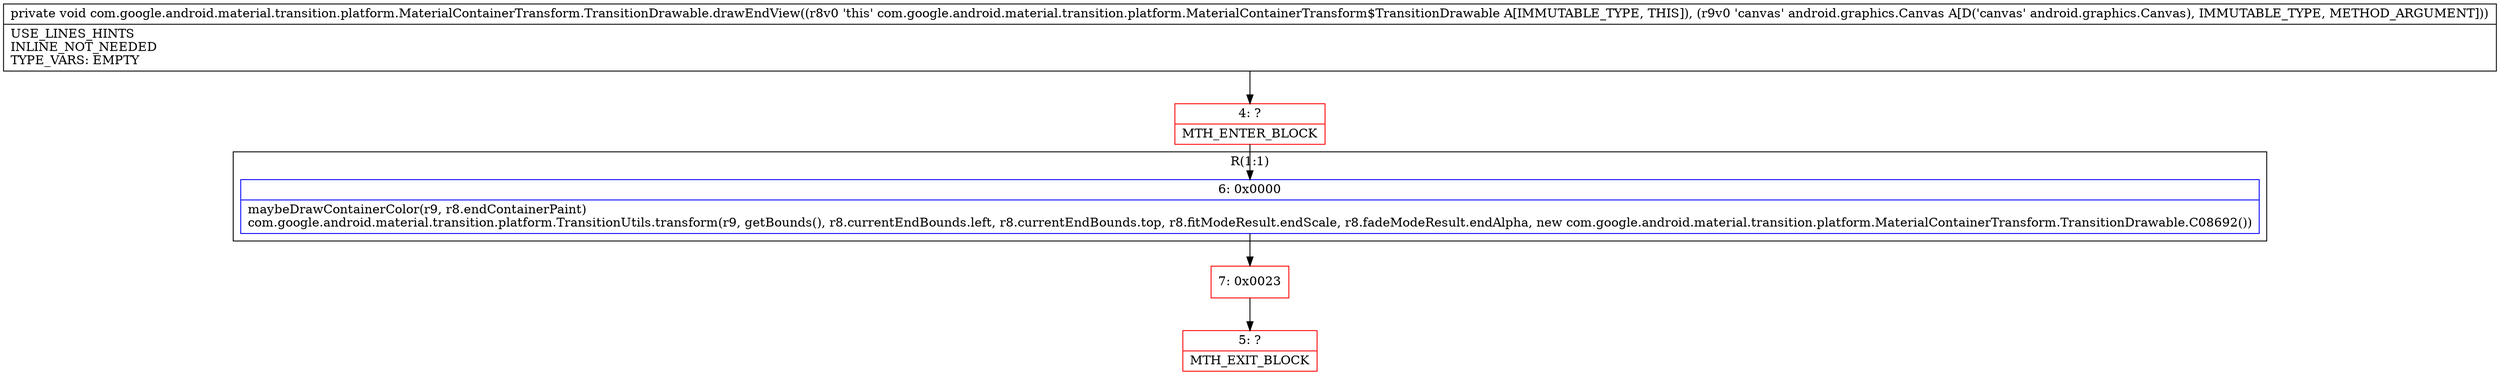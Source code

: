 digraph "CFG forcom.google.android.material.transition.platform.MaterialContainerTransform.TransitionDrawable.drawEndView(Landroid\/graphics\/Canvas;)V" {
subgraph cluster_Region_1247893921 {
label = "R(1:1)";
node [shape=record,color=blue];
Node_6 [shape=record,label="{6\:\ 0x0000|maybeDrawContainerColor(r9, r8.endContainerPaint)\lcom.google.android.material.transition.platform.TransitionUtils.transform(r9, getBounds(), r8.currentEndBounds.left, r8.currentEndBounds.top, r8.fitModeResult.endScale, r8.fadeModeResult.endAlpha, new com.google.android.material.transition.platform.MaterialContainerTransform.TransitionDrawable.C08692())\l}"];
}
Node_4 [shape=record,color=red,label="{4\:\ ?|MTH_ENTER_BLOCK\l}"];
Node_7 [shape=record,color=red,label="{7\:\ 0x0023}"];
Node_5 [shape=record,color=red,label="{5\:\ ?|MTH_EXIT_BLOCK\l}"];
MethodNode[shape=record,label="{private void com.google.android.material.transition.platform.MaterialContainerTransform.TransitionDrawable.drawEndView((r8v0 'this' com.google.android.material.transition.platform.MaterialContainerTransform$TransitionDrawable A[IMMUTABLE_TYPE, THIS]), (r9v0 'canvas' android.graphics.Canvas A[D('canvas' android.graphics.Canvas), IMMUTABLE_TYPE, METHOD_ARGUMENT]))  | USE_LINES_HINTS\lINLINE_NOT_NEEDED\lTYPE_VARS: EMPTY\l}"];
MethodNode -> Node_4;Node_6 -> Node_7;
Node_4 -> Node_6;
Node_7 -> Node_5;
}

